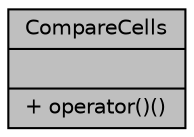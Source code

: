 digraph "CompareCells"
{
  edge [fontname="Helvetica",fontsize="10",labelfontname="Helvetica",labelfontsize="10"];
  node [fontname="Helvetica",fontsize="10",shape=record];
  Node1 [label="{CompareCells\n||+ operator()()\l}",height=0.2,width=0.4,color="black", fillcolor="grey75", style="filled", fontcolor="black"];
}
